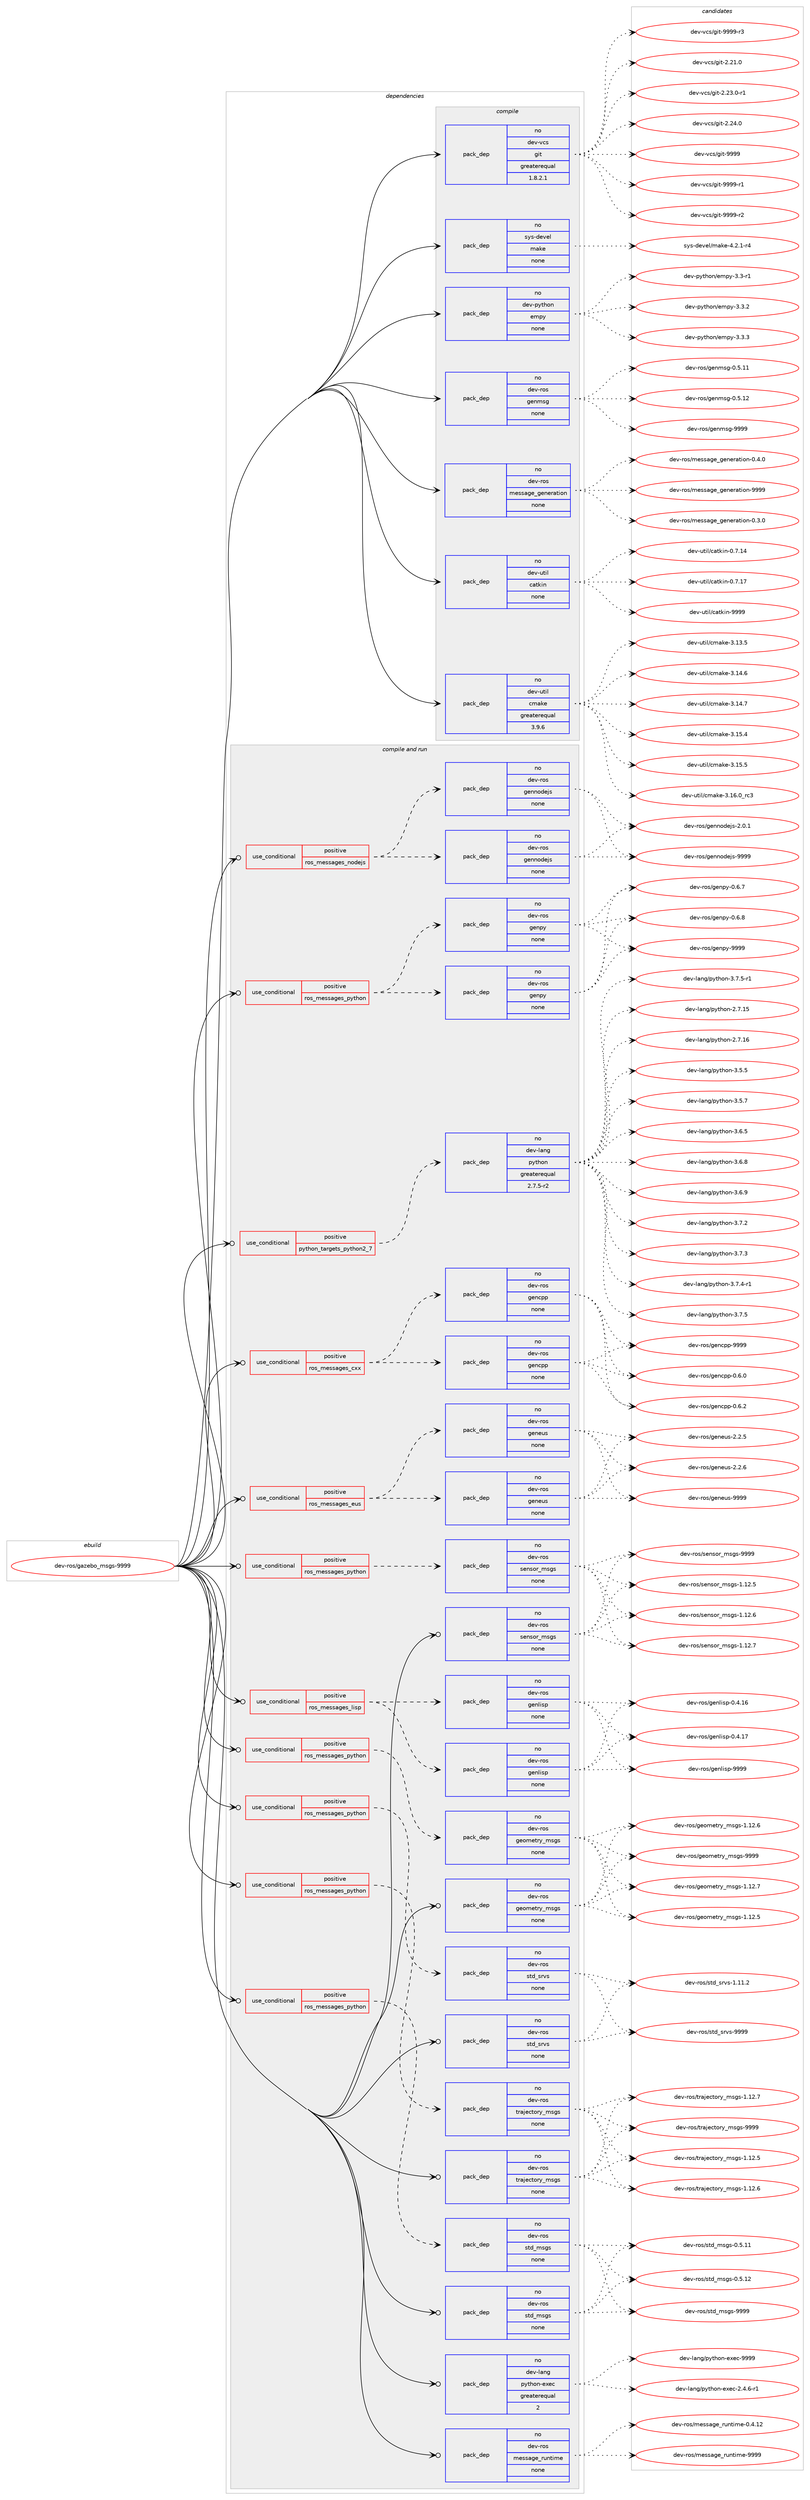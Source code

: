 digraph prolog {

# *************
# Graph options
# *************

newrank=true;
concentrate=true;
compound=true;
graph [rankdir=LR,fontname=Helvetica,fontsize=10,ranksep=1.5];#, ranksep=2.5, nodesep=0.2];
edge  [arrowhead=vee];
node  [fontname=Helvetica,fontsize=10];

# **********
# The ebuild
# **********

subgraph cluster_leftcol {
color=gray;
rank=same;
label=<<i>ebuild</i>>;
id [label="dev-ros/gazebo_msgs-9999", color=red, width=4, href="../dev-ros/gazebo_msgs-9999.svg"];
}

# ****************
# The dependencies
# ****************

subgraph cluster_midcol {
color=gray;
label=<<i>dependencies</i>>;
subgraph cluster_compile {
fillcolor="#eeeeee";
style=filled;
label=<<i>compile</i>>;
subgraph pack486825 {
dependency651971 [label=<<TABLE BORDER="0" CELLBORDER="1" CELLSPACING="0" CELLPADDING="4" WIDTH="220"><TR><TD ROWSPAN="6" CELLPADDING="30">pack_dep</TD></TR><TR><TD WIDTH="110">no</TD></TR><TR><TD>dev-python</TD></TR><TR><TD>empy</TD></TR><TR><TD>none</TD></TR><TR><TD></TD></TR></TABLE>>, shape=none, color=blue];
}
id:e -> dependency651971:w [weight=20,style="solid",arrowhead="vee"];
subgraph pack486826 {
dependency651972 [label=<<TABLE BORDER="0" CELLBORDER="1" CELLSPACING="0" CELLPADDING="4" WIDTH="220"><TR><TD ROWSPAN="6" CELLPADDING="30">pack_dep</TD></TR><TR><TD WIDTH="110">no</TD></TR><TR><TD>dev-ros</TD></TR><TR><TD>genmsg</TD></TR><TR><TD>none</TD></TR><TR><TD></TD></TR></TABLE>>, shape=none, color=blue];
}
id:e -> dependency651972:w [weight=20,style="solid",arrowhead="vee"];
subgraph pack486827 {
dependency651973 [label=<<TABLE BORDER="0" CELLBORDER="1" CELLSPACING="0" CELLPADDING="4" WIDTH="220"><TR><TD ROWSPAN="6" CELLPADDING="30">pack_dep</TD></TR><TR><TD WIDTH="110">no</TD></TR><TR><TD>dev-ros</TD></TR><TR><TD>message_generation</TD></TR><TR><TD>none</TD></TR><TR><TD></TD></TR></TABLE>>, shape=none, color=blue];
}
id:e -> dependency651973:w [weight=20,style="solid",arrowhead="vee"];
subgraph pack486828 {
dependency651974 [label=<<TABLE BORDER="0" CELLBORDER="1" CELLSPACING="0" CELLPADDING="4" WIDTH="220"><TR><TD ROWSPAN="6" CELLPADDING="30">pack_dep</TD></TR><TR><TD WIDTH="110">no</TD></TR><TR><TD>dev-util</TD></TR><TR><TD>catkin</TD></TR><TR><TD>none</TD></TR><TR><TD></TD></TR></TABLE>>, shape=none, color=blue];
}
id:e -> dependency651974:w [weight=20,style="solid",arrowhead="vee"];
subgraph pack486829 {
dependency651975 [label=<<TABLE BORDER="0" CELLBORDER="1" CELLSPACING="0" CELLPADDING="4" WIDTH="220"><TR><TD ROWSPAN="6" CELLPADDING="30">pack_dep</TD></TR><TR><TD WIDTH="110">no</TD></TR><TR><TD>dev-util</TD></TR><TR><TD>cmake</TD></TR><TR><TD>greaterequal</TD></TR><TR><TD>3.9.6</TD></TR></TABLE>>, shape=none, color=blue];
}
id:e -> dependency651975:w [weight=20,style="solid",arrowhead="vee"];
subgraph pack486830 {
dependency651976 [label=<<TABLE BORDER="0" CELLBORDER="1" CELLSPACING="0" CELLPADDING="4" WIDTH="220"><TR><TD ROWSPAN="6" CELLPADDING="30">pack_dep</TD></TR><TR><TD WIDTH="110">no</TD></TR><TR><TD>dev-vcs</TD></TR><TR><TD>git</TD></TR><TR><TD>greaterequal</TD></TR><TR><TD>1.8.2.1</TD></TR></TABLE>>, shape=none, color=blue];
}
id:e -> dependency651976:w [weight=20,style="solid",arrowhead="vee"];
subgraph pack486831 {
dependency651977 [label=<<TABLE BORDER="0" CELLBORDER="1" CELLSPACING="0" CELLPADDING="4" WIDTH="220"><TR><TD ROWSPAN="6" CELLPADDING="30">pack_dep</TD></TR><TR><TD WIDTH="110">no</TD></TR><TR><TD>sys-devel</TD></TR><TR><TD>make</TD></TR><TR><TD>none</TD></TR><TR><TD></TD></TR></TABLE>>, shape=none, color=blue];
}
id:e -> dependency651977:w [weight=20,style="solid",arrowhead="vee"];
}
subgraph cluster_compileandrun {
fillcolor="#eeeeee";
style=filled;
label=<<i>compile and run</i>>;
subgraph cond153240 {
dependency651978 [label=<<TABLE BORDER="0" CELLBORDER="1" CELLSPACING="0" CELLPADDING="4"><TR><TD ROWSPAN="3" CELLPADDING="10">use_conditional</TD></TR><TR><TD>positive</TD></TR><TR><TD>python_targets_python2_7</TD></TR></TABLE>>, shape=none, color=red];
subgraph pack486832 {
dependency651979 [label=<<TABLE BORDER="0" CELLBORDER="1" CELLSPACING="0" CELLPADDING="4" WIDTH="220"><TR><TD ROWSPAN="6" CELLPADDING="30">pack_dep</TD></TR><TR><TD WIDTH="110">no</TD></TR><TR><TD>dev-lang</TD></TR><TR><TD>python</TD></TR><TR><TD>greaterequal</TD></TR><TR><TD>2.7.5-r2</TD></TR></TABLE>>, shape=none, color=blue];
}
dependency651978:e -> dependency651979:w [weight=20,style="dashed",arrowhead="vee"];
}
id:e -> dependency651978:w [weight=20,style="solid",arrowhead="odotvee"];
subgraph cond153241 {
dependency651980 [label=<<TABLE BORDER="0" CELLBORDER="1" CELLSPACING="0" CELLPADDING="4"><TR><TD ROWSPAN="3" CELLPADDING="10">use_conditional</TD></TR><TR><TD>positive</TD></TR><TR><TD>ros_messages_cxx</TD></TR></TABLE>>, shape=none, color=red];
subgraph pack486833 {
dependency651981 [label=<<TABLE BORDER="0" CELLBORDER="1" CELLSPACING="0" CELLPADDING="4" WIDTH="220"><TR><TD ROWSPAN="6" CELLPADDING="30">pack_dep</TD></TR><TR><TD WIDTH="110">no</TD></TR><TR><TD>dev-ros</TD></TR><TR><TD>gencpp</TD></TR><TR><TD>none</TD></TR><TR><TD></TD></TR></TABLE>>, shape=none, color=blue];
}
dependency651980:e -> dependency651981:w [weight=20,style="dashed",arrowhead="vee"];
subgraph pack486834 {
dependency651982 [label=<<TABLE BORDER="0" CELLBORDER="1" CELLSPACING="0" CELLPADDING="4" WIDTH="220"><TR><TD ROWSPAN="6" CELLPADDING="30">pack_dep</TD></TR><TR><TD WIDTH="110">no</TD></TR><TR><TD>dev-ros</TD></TR><TR><TD>gencpp</TD></TR><TR><TD>none</TD></TR><TR><TD></TD></TR></TABLE>>, shape=none, color=blue];
}
dependency651980:e -> dependency651982:w [weight=20,style="dashed",arrowhead="vee"];
}
id:e -> dependency651980:w [weight=20,style="solid",arrowhead="odotvee"];
subgraph cond153242 {
dependency651983 [label=<<TABLE BORDER="0" CELLBORDER="1" CELLSPACING="0" CELLPADDING="4"><TR><TD ROWSPAN="3" CELLPADDING="10">use_conditional</TD></TR><TR><TD>positive</TD></TR><TR><TD>ros_messages_eus</TD></TR></TABLE>>, shape=none, color=red];
subgraph pack486835 {
dependency651984 [label=<<TABLE BORDER="0" CELLBORDER="1" CELLSPACING="0" CELLPADDING="4" WIDTH="220"><TR><TD ROWSPAN="6" CELLPADDING="30">pack_dep</TD></TR><TR><TD WIDTH="110">no</TD></TR><TR><TD>dev-ros</TD></TR><TR><TD>geneus</TD></TR><TR><TD>none</TD></TR><TR><TD></TD></TR></TABLE>>, shape=none, color=blue];
}
dependency651983:e -> dependency651984:w [weight=20,style="dashed",arrowhead="vee"];
subgraph pack486836 {
dependency651985 [label=<<TABLE BORDER="0" CELLBORDER="1" CELLSPACING="0" CELLPADDING="4" WIDTH="220"><TR><TD ROWSPAN="6" CELLPADDING="30">pack_dep</TD></TR><TR><TD WIDTH="110">no</TD></TR><TR><TD>dev-ros</TD></TR><TR><TD>geneus</TD></TR><TR><TD>none</TD></TR><TR><TD></TD></TR></TABLE>>, shape=none, color=blue];
}
dependency651983:e -> dependency651985:w [weight=20,style="dashed",arrowhead="vee"];
}
id:e -> dependency651983:w [weight=20,style="solid",arrowhead="odotvee"];
subgraph cond153243 {
dependency651986 [label=<<TABLE BORDER="0" CELLBORDER="1" CELLSPACING="0" CELLPADDING="4"><TR><TD ROWSPAN="3" CELLPADDING="10">use_conditional</TD></TR><TR><TD>positive</TD></TR><TR><TD>ros_messages_lisp</TD></TR></TABLE>>, shape=none, color=red];
subgraph pack486837 {
dependency651987 [label=<<TABLE BORDER="0" CELLBORDER="1" CELLSPACING="0" CELLPADDING="4" WIDTH="220"><TR><TD ROWSPAN="6" CELLPADDING="30">pack_dep</TD></TR><TR><TD WIDTH="110">no</TD></TR><TR><TD>dev-ros</TD></TR><TR><TD>genlisp</TD></TR><TR><TD>none</TD></TR><TR><TD></TD></TR></TABLE>>, shape=none, color=blue];
}
dependency651986:e -> dependency651987:w [weight=20,style="dashed",arrowhead="vee"];
subgraph pack486838 {
dependency651988 [label=<<TABLE BORDER="0" CELLBORDER="1" CELLSPACING="0" CELLPADDING="4" WIDTH="220"><TR><TD ROWSPAN="6" CELLPADDING="30">pack_dep</TD></TR><TR><TD WIDTH="110">no</TD></TR><TR><TD>dev-ros</TD></TR><TR><TD>genlisp</TD></TR><TR><TD>none</TD></TR><TR><TD></TD></TR></TABLE>>, shape=none, color=blue];
}
dependency651986:e -> dependency651988:w [weight=20,style="dashed",arrowhead="vee"];
}
id:e -> dependency651986:w [weight=20,style="solid",arrowhead="odotvee"];
subgraph cond153244 {
dependency651989 [label=<<TABLE BORDER="0" CELLBORDER="1" CELLSPACING="0" CELLPADDING="4"><TR><TD ROWSPAN="3" CELLPADDING="10">use_conditional</TD></TR><TR><TD>positive</TD></TR><TR><TD>ros_messages_nodejs</TD></TR></TABLE>>, shape=none, color=red];
subgraph pack486839 {
dependency651990 [label=<<TABLE BORDER="0" CELLBORDER="1" CELLSPACING="0" CELLPADDING="4" WIDTH="220"><TR><TD ROWSPAN="6" CELLPADDING="30">pack_dep</TD></TR><TR><TD WIDTH="110">no</TD></TR><TR><TD>dev-ros</TD></TR><TR><TD>gennodejs</TD></TR><TR><TD>none</TD></TR><TR><TD></TD></TR></TABLE>>, shape=none, color=blue];
}
dependency651989:e -> dependency651990:w [weight=20,style="dashed",arrowhead="vee"];
subgraph pack486840 {
dependency651991 [label=<<TABLE BORDER="0" CELLBORDER="1" CELLSPACING="0" CELLPADDING="4" WIDTH="220"><TR><TD ROWSPAN="6" CELLPADDING="30">pack_dep</TD></TR><TR><TD WIDTH="110">no</TD></TR><TR><TD>dev-ros</TD></TR><TR><TD>gennodejs</TD></TR><TR><TD>none</TD></TR><TR><TD></TD></TR></TABLE>>, shape=none, color=blue];
}
dependency651989:e -> dependency651991:w [weight=20,style="dashed",arrowhead="vee"];
}
id:e -> dependency651989:w [weight=20,style="solid",arrowhead="odotvee"];
subgraph cond153245 {
dependency651992 [label=<<TABLE BORDER="0" CELLBORDER="1" CELLSPACING="0" CELLPADDING="4"><TR><TD ROWSPAN="3" CELLPADDING="10">use_conditional</TD></TR><TR><TD>positive</TD></TR><TR><TD>ros_messages_python</TD></TR></TABLE>>, shape=none, color=red];
subgraph pack486841 {
dependency651993 [label=<<TABLE BORDER="0" CELLBORDER="1" CELLSPACING="0" CELLPADDING="4" WIDTH="220"><TR><TD ROWSPAN="6" CELLPADDING="30">pack_dep</TD></TR><TR><TD WIDTH="110">no</TD></TR><TR><TD>dev-ros</TD></TR><TR><TD>genpy</TD></TR><TR><TD>none</TD></TR><TR><TD></TD></TR></TABLE>>, shape=none, color=blue];
}
dependency651992:e -> dependency651993:w [weight=20,style="dashed",arrowhead="vee"];
subgraph pack486842 {
dependency651994 [label=<<TABLE BORDER="0" CELLBORDER="1" CELLSPACING="0" CELLPADDING="4" WIDTH="220"><TR><TD ROWSPAN="6" CELLPADDING="30">pack_dep</TD></TR><TR><TD WIDTH="110">no</TD></TR><TR><TD>dev-ros</TD></TR><TR><TD>genpy</TD></TR><TR><TD>none</TD></TR><TR><TD></TD></TR></TABLE>>, shape=none, color=blue];
}
dependency651992:e -> dependency651994:w [weight=20,style="dashed",arrowhead="vee"];
}
id:e -> dependency651992:w [weight=20,style="solid",arrowhead="odotvee"];
subgraph cond153246 {
dependency651995 [label=<<TABLE BORDER="0" CELLBORDER="1" CELLSPACING="0" CELLPADDING="4"><TR><TD ROWSPAN="3" CELLPADDING="10">use_conditional</TD></TR><TR><TD>positive</TD></TR><TR><TD>ros_messages_python</TD></TR></TABLE>>, shape=none, color=red];
subgraph pack486843 {
dependency651996 [label=<<TABLE BORDER="0" CELLBORDER="1" CELLSPACING="0" CELLPADDING="4" WIDTH="220"><TR><TD ROWSPAN="6" CELLPADDING="30">pack_dep</TD></TR><TR><TD WIDTH="110">no</TD></TR><TR><TD>dev-ros</TD></TR><TR><TD>geometry_msgs</TD></TR><TR><TD>none</TD></TR><TR><TD></TD></TR></TABLE>>, shape=none, color=blue];
}
dependency651995:e -> dependency651996:w [weight=20,style="dashed",arrowhead="vee"];
}
id:e -> dependency651995:w [weight=20,style="solid",arrowhead="odotvee"];
subgraph cond153247 {
dependency651997 [label=<<TABLE BORDER="0" CELLBORDER="1" CELLSPACING="0" CELLPADDING="4"><TR><TD ROWSPAN="3" CELLPADDING="10">use_conditional</TD></TR><TR><TD>positive</TD></TR><TR><TD>ros_messages_python</TD></TR></TABLE>>, shape=none, color=red];
subgraph pack486844 {
dependency651998 [label=<<TABLE BORDER="0" CELLBORDER="1" CELLSPACING="0" CELLPADDING="4" WIDTH="220"><TR><TD ROWSPAN="6" CELLPADDING="30">pack_dep</TD></TR><TR><TD WIDTH="110">no</TD></TR><TR><TD>dev-ros</TD></TR><TR><TD>sensor_msgs</TD></TR><TR><TD>none</TD></TR><TR><TD></TD></TR></TABLE>>, shape=none, color=blue];
}
dependency651997:e -> dependency651998:w [weight=20,style="dashed",arrowhead="vee"];
}
id:e -> dependency651997:w [weight=20,style="solid",arrowhead="odotvee"];
subgraph cond153248 {
dependency651999 [label=<<TABLE BORDER="0" CELLBORDER="1" CELLSPACING="0" CELLPADDING="4"><TR><TD ROWSPAN="3" CELLPADDING="10">use_conditional</TD></TR><TR><TD>positive</TD></TR><TR><TD>ros_messages_python</TD></TR></TABLE>>, shape=none, color=red];
subgraph pack486845 {
dependency652000 [label=<<TABLE BORDER="0" CELLBORDER="1" CELLSPACING="0" CELLPADDING="4" WIDTH="220"><TR><TD ROWSPAN="6" CELLPADDING="30">pack_dep</TD></TR><TR><TD WIDTH="110">no</TD></TR><TR><TD>dev-ros</TD></TR><TR><TD>std_msgs</TD></TR><TR><TD>none</TD></TR><TR><TD></TD></TR></TABLE>>, shape=none, color=blue];
}
dependency651999:e -> dependency652000:w [weight=20,style="dashed",arrowhead="vee"];
}
id:e -> dependency651999:w [weight=20,style="solid",arrowhead="odotvee"];
subgraph cond153249 {
dependency652001 [label=<<TABLE BORDER="0" CELLBORDER="1" CELLSPACING="0" CELLPADDING="4"><TR><TD ROWSPAN="3" CELLPADDING="10">use_conditional</TD></TR><TR><TD>positive</TD></TR><TR><TD>ros_messages_python</TD></TR></TABLE>>, shape=none, color=red];
subgraph pack486846 {
dependency652002 [label=<<TABLE BORDER="0" CELLBORDER="1" CELLSPACING="0" CELLPADDING="4" WIDTH="220"><TR><TD ROWSPAN="6" CELLPADDING="30">pack_dep</TD></TR><TR><TD WIDTH="110">no</TD></TR><TR><TD>dev-ros</TD></TR><TR><TD>std_srvs</TD></TR><TR><TD>none</TD></TR><TR><TD></TD></TR></TABLE>>, shape=none, color=blue];
}
dependency652001:e -> dependency652002:w [weight=20,style="dashed",arrowhead="vee"];
}
id:e -> dependency652001:w [weight=20,style="solid",arrowhead="odotvee"];
subgraph cond153250 {
dependency652003 [label=<<TABLE BORDER="0" CELLBORDER="1" CELLSPACING="0" CELLPADDING="4"><TR><TD ROWSPAN="3" CELLPADDING="10">use_conditional</TD></TR><TR><TD>positive</TD></TR><TR><TD>ros_messages_python</TD></TR></TABLE>>, shape=none, color=red];
subgraph pack486847 {
dependency652004 [label=<<TABLE BORDER="0" CELLBORDER="1" CELLSPACING="0" CELLPADDING="4" WIDTH="220"><TR><TD ROWSPAN="6" CELLPADDING="30">pack_dep</TD></TR><TR><TD WIDTH="110">no</TD></TR><TR><TD>dev-ros</TD></TR><TR><TD>trajectory_msgs</TD></TR><TR><TD>none</TD></TR><TR><TD></TD></TR></TABLE>>, shape=none, color=blue];
}
dependency652003:e -> dependency652004:w [weight=20,style="dashed",arrowhead="vee"];
}
id:e -> dependency652003:w [weight=20,style="solid",arrowhead="odotvee"];
subgraph pack486848 {
dependency652005 [label=<<TABLE BORDER="0" CELLBORDER="1" CELLSPACING="0" CELLPADDING="4" WIDTH="220"><TR><TD ROWSPAN="6" CELLPADDING="30">pack_dep</TD></TR><TR><TD WIDTH="110">no</TD></TR><TR><TD>dev-lang</TD></TR><TR><TD>python-exec</TD></TR><TR><TD>greaterequal</TD></TR><TR><TD>2</TD></TR></TABLE>>, shape=none, color=blue];
}
id:e -> dependency652005:w [weight=20,style="solid",arrowhead="odotvee"];
subgraph pack486849 {
dependency652006 [label=<<TABLE BORDER="0" CELLBORDER="1" CELLSPACING="0" CELLPADDING="4" WIDTH="220"><TR><TD ROWSPAN="6" CELLPADDING="30">pack_dep</TD></TR><TR><TD WIDTH="110">no</TD></TR><TR><TD>dev-ros</TD></TR><TR><TD>geometry_msgs</TD></TR><TR><TD>none</TD></TR><TR><TD></TD></TR></TABLE>>, shape=none, color=blue];
}
id:e -> dependency652006:w [weight=20,style="solid",arrowhead="odotvee"];
subgraph pack486850 {
dependency652007 [label=<<TABLE BORDER="0" CELLBORDER="1" CELLSPACING="0" CELLPADDING="4" WIDTH="220"><TR><TD ROWSPAN="6" CELLPADDING="30">pack_dep</TD></TR><TR><TD WIDTH="110">no</TD></TR><TR><TD>dev-ros</TD></TR><TR><TD>message_runtime</TD></TR><TR><TD>none</TD></TR><TR><TD></TD></TR></TABLE>>, shape=none, color=blue];
}
id:e -> dependency652007:w [weight=20,style="solid",arrowhead="odotvee"];
subgraph pack486851 {
dependency652008 [label=<<TABLE BORDER="0" CELLBORDER="1" CELLSPACING="0" CELLPADDING="4" WIDTH="220"><TR><TD ROWSPAN="6" CELLPADDING="30">pack_dep</TD></TR><TR><TD WIDTH="110">no</TD></TR><TR><TD>dev-ros</TD></TR><TR><TD>sensor_msgs</TD></TR><TR><TD>none</TD></TR><TR><TD></TD></TR></TABLE>>, shape=none, color=blue];
}
id:e -> dependency652008:w [weight=20,style="solid",arrowhead="odotvee"];
subgraph pack486852 {
dependency652009 [label=<<TABLE BORDER="0" CELLBORDER="1" CELLSPACING="0" CELLPADDING="4" WIDTH="220"><TR><TD ROWSPAN="6" CELLPADDING="30">pack_dep</TD></TR><TR><TD WIDTH="110">no</TD></TR><TR><TD>dev-ros</TD></TR><TR><TD>std_msgs</TD></TR><TR><TD>none</TD></TR><TR><TD></TD></TR></TABLE>>, shape=none, color=blue];
}
id:e -> dependency652009:w [weight=20,style="solid",arrowhead="odotvee"];
subgraph pack486853 {
dependency652010 [label=<<TABLE BORDER="0" CELLBORDER="1" CELLSPACING="0" CELLPADDING="4" WIDTH="220"><TR><TD ROWSPAN="6" CELLPADDING="30">pack_dep</TD></TR><TR><TD WIDTH="110">no</TD></TR><TR><TD>dev-ros</TD></TR><TR><TD>std_srvs</TD></TR><TR><TD>none</TD></TR><TR><TD></TD></TR></TABLE>>, shape=none, color=blue];
}
id:e -> dependency652010:w [weight=20,style="solid",arrowhead="odotvee"];
subgraph pack486854 {
dependency652011 [label=<<TABLE BORDER="0" CELLBORDER="1" CELLSPACING="0" CELLPADDING="4" WIDTH="220"><TR><TD ROWSPAN="6" CELLPADDING="30">pack_dep</TD></TR><TR><TD WIDTH="110">no</TD></TR><TR><TD>dev-ros</TD></TR><TR><TD>trajectory_msgs</TD></TR><TR><TD>none</TD></TR><TR><TD></TD></TR></TABLE>>, shape=none, color=blue];
}
id:e -> dependency652011:w [weight=20,style="solid",arrowhead="odotvee"];
}
subgraph cluster_run {
fillcolor="#eeeeee";
style=filled;
label=<<i>run</i>>;
}
}

# **************
# The candidates
# **************

subgraph cluster_choices {
rank=same;
color=gray;
label=<<i>candidates</i>>;

subgraph choice486825 {
color=black;
nodesep=1;
choice1001011184511212111610411111047101109112121455146514511449 [label="dev-python/empy-3.3-r1", color=red, width=4,href="../dev-python/empy-3.3-r1.svg"];
choice1001011184511212111610411111047101109112121455146514650 [label="dev-python/empy-3.3.2", color=red, width=4,href="../dev-python/empy-3.3.2.svg"];
choice1001011184511212111610411111047101109112121455146514651 [label="dev-python/empy-3.3.3", color=red, width=4,href="../dev-python/empy-3.3.3.svg"];
dependency651971:e -> choice1001011184511212111610411111047101109112121455146514511449:w [style=dotted,weight="100"];
dependency651971:e -> choice1001011184511212111610411111047101109112121455146514650:w [style=dotted,weight="100"];
dependency651971:e -> choice1001011184511212111610411111047101109112121455146514651:w [style=dotted,weight="100"];
}
subgraph choice486826 {
color=black;
nodesep=1;
choice100101118451141111154710310111010911510345484653464949 [label="dev-ros/genmsg-0.5.11", color=red, width=4,href="../dev-ros/genmsg-0.5.11.svg"];
choice100101118451141111154710310111010911510345484653464950 [label="dev-ros/genmsg-0.5.12", color=red, width=4,href="../dev-ros/genmsg-0.5.12.svg"];
choice10010111845114111115471031011101091151034557575757 [label="dev-ros/genmsg-9999", color=red, width=4,href="../dev-ros/genmsg-9999.svg"];
dependency651972:e -> choice100101118451141111154710310111010911510345484653464949:w [style=dotted,weight="100"];
dependency651972:e -> choice100101118451141111154710310111010911510345484653464950:w [style=dotted,weight="100"];
dependency651972:e -> choice10010111845114111115471031011101091151034557575757:w [style=dotted,weight="100"];
}
subgraph choice486827 {
color=black;
nodesep=1;
choice1001011184511411111547109101115115971031019510310111010111497116105111110454846514648 [label="dev-ros/message_generation-0.3.0", color=red, width=4,href="../dev-ros/message_generation-0.3.0.svg"];
choice1001011184511411111547109101115115971031019510310111010111497116105111110454846524648 [label="dev-ros/message_generation-0.4.0", color=red, width=4,href="../dev-ros/message_generation-0.4.0.svg"];
choice10010111845114111115471091011151159710310195103101110101114971161051111104557575757 [label="dev-ros/message_generation-9999", color=red, width=4,href="../dev-ros/message_generation-9999.svg"];
dependency651973:e -> choice1001011184511411111547109101115115971031019510310111010111497116105111110454846514648:w [style=dotted,weight="100"];
dependency651973:e -> choice1001011184511411111547109101115115971031019510310111010111497116105111110454846524648:w [style=dotted,weight="100"];
dependency651973:e -> choice10010111845114111115471091011151159710310195103101110101114971161051111104557575757:w [style=dotted,weight="100"];
}
subgraph choice486828 {
color=black;
nodesep=1;
choice1001011184511711610510847999711610710511045484655464952 [label="dev-util/catkin-0.7.14", color=red, width=4,href="../dev-util/catkin-0.7.14.svg"];
choice1001011184511711610510847999711610710511045484655464955 [label="dev-util/catkin-0.7.17", color=red, width=4,href="../dev-util/catkin-0.7.17.svg"];
choice100101118451171161051084799971161071051104557575757 [label="dev-util/catkin-9999", color=red, width=4,href="../dev-util/catkin-9999.svg"];
dependency651974:e -> choice1001011184511711610510847999711610710511045484655464952:w [style=dotted,weight="100"];
dependency651974:e -> choice1001011184511711610510847999711610710511045484655464955:w [style=dotted,weight="100"];
dependency651974:e -> choice100101118451171161051084799971161071051104557575757:w [style=dotted,weight="100"];
}
subgraph choice486829 {
color=black;
nodesep=1;
choice1001011184511711610510847991099710710145514649514653 [label="dev-util/cmake-3.13.5", color=red, width=4,href="../dev-util/cmake-3.13.5.svg"];
choice1001011184511711610510847991099710710145514649524654 [label="dev-util/cmake-3.14.6", color=red, width=4,href="../dev-util/cmake-3.14.6.svg"];
choice1001011184511711610510847991099710710145514649524655 [label="dev-util/cmake-3.14.7", color=red, width=4,href="../dev-util/cmake-3.14.7.svg"];
choice1001011184511711610510847991099710710145514649534652 [label="dev-util/cmake-3.15.4", color=red, width=4,href="../dev-util/cmake-3.15.4.svg"];
choice1001011184511711610510847991099710710145514649534653 [label="dev-util/cmake-3.15.5", color=red, width=4,href="../dev-util/cmake-3.15.5.svg"];
choice1001011184511711610510847991099710710145514649544648951149951 [label="dev-util/cmake-3.16.0_rc3", color=red, width=4,href="../dev-util/cmake-3.16.0_rc3.svg"];
dependency651975:e -> choice1001011184511711610510847991099710710145514649514653:w [style=dotted,weight="100"];
dependency651975:e -> choice1001011184511711610510847991099710710145514649524654:w [style=dotted,weight="100"];
dependency651975:e -> choice1001011184511711610510847991099710710145514649524655:w [style=dotted,weight="100"];
dependency651975:e -> choice1001011184511711610510847991099710710145514649534652:w [style=dotted,weight="100"];
dependency651975:e -> choice1001011184511711610510847991099710710145514649534653:w [style=dotted,weight="100"];
dependency651975:e -> choice1001011184511711610510847991099710710145514649544648951149951:w [style=dotted,weight="100"];
}
subgraph choice486830 {
color=black;
nodesep=1;
choice10010111845118991154710310511645504650494648 [label="dev-vcs/git-2.21.0", color=red, width=4,href="../dev-vcs/git-2.21.0.svg"];
choice100101118451189911547103105116455046505146484511449 [label="dev-vcs/git-2.23.0-r1", color=red, width=4,href="../dev-vcs/git-2.23.0-r1.svg"];
choice10010111845118991154710310511645504650524648 [label="dev-vcs/git-2.24.0", color=red, width=4,href="../dev-vcs/git-2.24.0.svg"];
choice1001011184511899115471031051164557575757 [label="dev-vcs/git-9999", color=red, width=4,href="../dev-vcs/git-9999.svg"];
choice10010111845118991154710310511645575757574511449 [label="dev-vcs/git-9999-r1", color=red, width=4,href="../dev-vcs/git-9999-r1.svg"];
choice10010111845118991154710310511645575757574511450 [label="dev-vcs/git-9999-r2", color=red, width=4,href="../dev-vcs/git-9999-r2.svg"];
choice10010111845118991154710310511645575757574511451 [label="dev-vcs/git-9999-r3", color=red, width=4,href="../dev-vcs/git-9999-r3.svg"];
dependency651976:e -> choice10010111845118991154710310511645504650494648:w [style=dotted,weight="100"];
dependency651976:e -> choice100101118451189911547103105116455046505146484511449:w [style=dotted,weight="100"];
dependency651976:e -> choice10010111845118991154710310511645504650524648:w [style=dotted,weight="100"];
dependency651976:e -> choice1001011184511899115471031051164557575757:w [style=dotted,weight="100"];
dependency651976:e -> choice10010111845118991154710310511645575757574511449:w [style=dotted,weight="100"];
dependency651976:e -> choice10010111845118991154710310511645575757574511450:w [style=dotted,weight="100"];
dependency651976:e -> choice10010111845118991154710310511645575757574511451:w [style=dotted,weight="100"];
}
subgraph choice486831 {
color=black;
nodesep=1;
choice1151211154510010111810110847109971071014552465046494511452 [label="sys-devel/make-4.2.1-r4", color=red, width=4,href="../sys-devel/make-4.2.1-r4.svg"];
dependency651977:e -> choice1151211154510010111810110847109971071014552465046494511452:w [style=dotted,weight="100"];
}
subgraph choice486832 {
color=black;
nodesep=1;
choice10010111845108971101034711212111610411111045504655464953 [label="dev-lang/python-2.7.15", color=red, width=4,href="../dev-lang/python-2.7.15.svg"];
choice10010111845108971101034711212111610411111045504655464954 [label="dev-lang/python-2.7.16", color=red, width=4,href="../dev-lang/python-2.7.16.svg"];
choice100101118451089711010347112121116104111110455146534653 [label="dev-lang/python-3.5.5", color=red, width=4,href="../dev-lang/python-3.5.5.svg"];
choice100101118451089711010347112121116104111110455146534655 [label="dev-lang/python-3.5.7", color=red, width=4,href="../dev-lang/python-3.5.7.svg"];
choice100101118451089711010347112121116104111110455146544653 [label="dev-lang/python-3.6.5", color=red, width=4,href="../dev-lang/python-3.6.5.svg"];
choice100101118451089711010347112121116104111110455146544656 [label="dev-lang/python-3.6.8", color=red, width=4,href="../dev-lang/python-3.6.8.svg"];
choice100101118451089711010347112121116104111110455146544657 [label="dev-lang/python-3.6.9", color=red, width=4,href="../dev-lang/python-3.6.9.svg"];
choice100101118451089711010347112121116104111110455146554650 [label="dev-lang/python-3.7.2", color=red, width=4,href="../dev-lang/python-3.7.2.svg"];
choice100101118451089711010347112121116104111110455146554651 [label="dev-lang/python-3.7.3", color=red, width=4,href="../dev-lang/python-3.7.3.svg"];
choice1001011184510897110103471121211161041111104551465546524511449 [label="dev-lang/python-3.7.4-r1", color=red, width=4,href="../dev-lang/python-3.7.4-r1.svg"];
choice100101118451089711010347112121116104111110455146554653 [label="dev-lang/python-3.7.5", color=red, width=4,href="../dev-lang/python-3.7.5.svg"];
choice1001011184510897110103471121211161041111104551465546534511449 [label="dev-lang/python-3.7.5-r1", color=red, width=4,href="../dev-lang/python-3.7.5-r1.svg"];
dependency651979:e -> choice10010111845108971101034711212111610411111045504655464953:w [style=dotted,weight="100"];
dependency651979:e -> choice10010111845108971101034711212111610411111045504655464954:w [style=dotted,weight="100"];
dependency651979:e -> choice100101118451089711010347112121116104111110455146534653:w [style=dotted,weight="100"];
dependency651979:e -> choice100101118451089711010347112121116104111110455146534655:w [style=dotted,weight="100"];
dependency651979:e -> choice100101118451089711010347112121116104111110455146544653:w [style=dotted,weight="100"];
dependency651979:e -> choice100101118451089711010347112121116104111110455146544656:w [style=dotted,weight="100"];
dependency651979:e -> choice100101118451089711010347112121116104111110455146544657:w [style=dotted,weight="100"];
dependency651979:e -> choice100101118451089711010347112121116104111110455146554650:w [style=dotted,weight="100"];
dependency651979:e -> choice100101118451089711010347112121116104111110455146554651:w [style=dotted,weight="100"];
dependency651979:e -> choice1001011184510897110103471121211161041111104551465546524511449:w [style=dotted,weight="100"];
dependency651979:e -> choice100101118451089711010347112121116104111110455146554653:w [style=dotted,weight="100"];
dependency651979:e -> choice1001011184510897110103471121211161041111104551465546534511449:w [style=dotted,weight="100"];
}
subgraph choice486833 {
color=black;
nodesep=1;
choice100101118451141111154710310111099112112454846544648 [label="dev-ros/gencpp-0.6.0", color=red, width=4,href="../dev-ros/gencpp-0.6.0.svg"];
choice100101118451141111154710310111099112112454846544650 [label="dev-ros/gencpp-0.6.2", color=red, width=4,href="../dev-ros/gencpp-0.6.2.svg"];
choice1001011184511411111547103101110991121124557575757 [label="dev-ros/gencpp-9999", color=red, width=4,href="../dev-ros/gencpp-9999.svg"];
dependency651981:e -> choice100101118451141111154710310111099112112454846544648:w [style=dotted,weight="100"];
dependency651981:e -> choice100101118451141111154710310111099112112454846544650:w [style=dotted,weight="100"];
dependency651981:e -> choice1001011184511411111547103101110991121124557575757:w [style=dotted,weight="100"];
}
subgraph choice486834 {
color=black;
nodesep=1;
choice100101118451141111154710310111099112112454846544648 [label="dev-ros/gencpp-0.6.0", color=red, width=4,href="../dev-ros/gencpp-0.6.0.svg"];
choice100101118451141111154710310111099112112454846544650 [label="dev-ros/gencpp-0.6.2", color=red, width=4,href="../dev-ros/gencpp-0.6.2.svg"];
choice1001011184511411111547103101110991121124557575757 [label="dev-ros/gencpp-9999", color=red, width=4,href="../dev-ros/gencpp-9999.svg"];
dependency651982:e -> choice100101118451141111154710310111099112112454846544648:w [style=dotted,weight="100"];
dependency651982:e -> choice100101118451141111154710310111099112112454846544650:w [style=dotted,weight="100"];
dependency651982:e -> choice1001011184511411111547103101110991121124557575757:w [style=dotted,weight="100"];
}
subgraph choice486835 {
color=black;
nodesep=1;
choice1001011184511411111547103101110101117115455046504653 [label="dev-ros/geneus-2.2.5", color=red, width=4,href="../dev-ros/geneus-2.2.5.svg"];
choice1001011184511411111547103101110101117115455046504654 [label="dev-ros/geneus-2.2.6", color=red, width=4,href="../dev-ros/geneus-2.2.6.svg"];
choice10010111845114111115471031011101011171154557575757 [label="dev-ros/geneus-9999", color=red, width=4,href="../dev-ros/geneus-9999.svg"];
dependency651984:e -> choice1001011184511411111547103101110101117115455046504653:w [style=dotted,weight="100"];
dependency651984:e -> choice1001011184511411111547103101110101117115455046504654:w [style=dotted,weight="100"];
dependency651984:e -> choice10010111845114111115471031011101011171154557575757:w [style=dotted,weight="100"];
}
subgraph choice486836 {
color=black;
nodesep=1;
choice1001011184511411111547103101110101117115455046504653 [label="dev-ros/geneus-2.2.5", color=red, width=4,href="../dev-ros/geneus-2.2.5.svg"];
choice1001011184511411111547103101110101117115455046504654 [label="dev-ros/geneus-2.2.6", color=red, width=4,href="../dev-ros/geneus-2.2.6.svg"];
choice10010111845114111115471031011101011171154557575757 [label="dev-ros/geneus-9999", color=red, width=4,href="../dev-ros/geneus-9999.svg"];
dependency651985:e -> choice1001011184511411111547103101110101117115455046504653:w [style=dotted,weight="100"];
dependency651985:e -> choice1001011184511411111547103101110101117115455046504654:w [style=dotted,weight="100"];
dependency651985:e -> choice10010111845114111115471031011101011171154557575757:w [style=dotted,weight="100"];
}
subgraph choice486837 {
color=black;
nodesep=1;
choice100101118451141111154710310111010810511511245484652464954 [label="dev-ros/genlisp-0.4.16", color=red, width=4,href="../dev-ros/genlisp-0.4.16.svg"];
choice100101118451141111154710310111010810511511245484652464955 [label="dev-ros/genlisp-0.4.17", color=red, width=4,href="../dev-ros/genlisp-0.4.17.svg"];
choice10010111845114111115471031011101081051151124557575757 [label="dev-ros/genlisp-9999", color=red, width=4,href="../dev-ros/genlisp-9999.svg"];
dependency651987:e -> choice100101118451141111154710310111010810511511245484652464954:w [style=dotted,weight="100"];
dependency651987:e -> choice100101118451141111154710310111010810511511245484652464955:w [style=dotted,weight="100"];
dependency651987:e -> choice10010111845114111115471031011101081051151124557575757:w [style=dotted,weight="100"];
}
subgraph choice486838 {
color=black;
nodesep=1;
choice100101118451141111154710310111010810511511245484652464954 [label="dev-ros/genlisp-0.4.16", color=red, width=4,href="../dev-ros/genlisp-0.4.16.svg"];
choice100101118451141111154710310111010810511511245484652464955 [label="dev-ros/genlisp-0.4.17", color=red, width=4,href="../dev-ros/genlisp-0.4.17.svg"];
choice10010111845114111115471031011101081051151124557575757 [label="dev-ros/genlisp-9999", color=red, width=4,href="../dev-ros/genlisp-9999.svg"];
dependency651988:e -> choice100101118451141111154710310111010810511511245484652464954:w [style=dotted,weight="100"];
dependency651988:e -> choice100101118451141111154710310111010810511511245484652464955:w [style=dotted,weight="100"];
dependency651988:e -> choice10010111845114111115471031011101081051151124557575757:w [style=dotted,weight="100"];
}
subgraph choice486839 {
color=black;
nodesep=1;
choice1001011184511411111547103101110110111100101106115455046484649 [label="dev-ros/gennodejs-2.0.1", color=red, width=4,href="../dev-ros/gennodejs-2.0.1.svg"];
choice10010111845114111115471031011101101111001011061154557575757 [label="dev-ros/gennodejs-9999", color=red, width=4,href="../dev-ros/gennodejs-9999.svg"];
dependency651990:e -> choice1001011184511411111547103101110110111100101106115455046484649:w [style=dotted,weight="100"];
dependency651990:e -> choice10010111845114111115471031011101101111001011061154557575757:w [style=dotted,weight="100"];
}
subgraph choice486840 {
color=black;
nodesep=1;
choice1001011184511411111547103101110110111100101106115455046484649 [label="dev-ros/gennodejs-2.0.1", color=red, width=4,href="../dev-ros/gennodejs-2.0.1.svg"];
choice10010111845114111115471031011101101111001011061154557575757 [label="dev-ros/gennodejs-9999", color=red, width=4,href="../dev-ros/gennodejs-9999.svg"];
dependency651991:e -> choice1001011184511411111547103101110110111100101106115455046484649:w [style=dotted,weight="100"];
dependency651991:e -> choice10010111845114111115471031011101101111001011061154557575757:w [style=dotted,weight="100"];
}
subgraph choice486841 {
color=black;
nodesep=1;
choice1001011184511411111547103101110112121454846544655 [label="dev-ros/genpy-0.6.7", color=red, width=4,href="../dev-ros/genpy-0.6.7.svg"];
choice1001011184511411111547103101110112121454846544656 [label="dev-ros/genpy-0.6.8", color=red, width=4,href="../dev-ros/genpy-0.6.8.svg"];
choice10010111845114111115471031011101121214557575757 [label="dev-ros/genpy-9999", color=red, width=4,href="../dev-ros/genpy-9999.svg"];
dependency651993:e -> choice1001011184511411111547103101110112121454846544655:w [style=dotted,weight="100"];
dependency651993:e -> choice1001011184511411111547103101110112121454846544656:w [style=dotted,weight="100"];
dependency651993:e -> choice10010111845114111115471031011101121214557575757:w [style=dotted,weight="100"];
}
subgraph choice486842 {
color=black;
nodesep=1;
choice1001011184511411111547103101110112121454846544655 [label="dev-ros/genpy-0.6.7", color=red, width=4,href="../dev-ros/genpy-0.6.7.svg"];
choice1001011184511411111547103101110112121454846544656 [label="dev-ros/genpy-0.6.8", color=red, width=4,href="../dev-ros/genpy-0.6.8.svg"];
choice10010111845114111115471031011101121214557575757 [label="dev-ros/genpy-9999", color=red, width=4,href="../dev-ros/genpy-9999.svg"];
dependency651994:e -> choice1001011184511411111547103101110112121454846544655:w [style=dotted,weight="100"];
dependency651994:e -> choice1001011184511411111547103101110112121454846544656:w [style=dotted,weight="100"];
dependency651994:e -> choice10010111845114111115471031011101121214557575757:w [style=dotted,weight="100"];
}
subgraph choice486843 {
color=black;
nodesep=1;
choice10010111845114111115471031011111091011161141219510911510311545494649504653 [label="dev-ros/geometry_msgs-1.12.5", color=red, width=4,href="../dev-ros/geometry_msgs-1.12.5.svg"];
choice10010111845114111115471031011111091011161141219510911510311545494649504654 [label="dev-ros/geometry_msgs-1.12.6", color=red, width=4,href="../dev-ros/geometry_msgs-1.12.6.svg"];
choice10010111845114111115471031011111091011161141219510911510311545494649504655 [label="dev-ros/geometry_msgs-1.12.7", color=red, width=4,href="../dev-ros/geometry_msgs-1.12.7.svg"];
choice1001011184511411111547103101111109101116114121951091151031154557575757 [label="dev-ros/geometry_msgs-9999", color=red, width=4,href="../dev-ros/geometry_msgs-9999.svg"];
dependency651996:e -> choice10010111845114111115471031011111091011161141219510911510311545494649504653:w [style=dotted,weight="100"];
dependency651996:e -> choice10010111845114111115471031011111091011161141219510911510311545494649504654:w [style=dotted,weight="100"];
dependency651996:e -> choice10010111845114111115471031011111091011161141219510911510311545494649504655:w [style=dotted,weight="100"];
dependency651996:e -> choice1001011184511411111547103101111109101116114121951091151031154557575757:w [style=dotted,weight="100"];
}
subgraph choice486844 {
color=black;
nodesep=1;
choice10010111845114111115471151011101151111149510911510311545494649504653 [label="dev-ros/sensor_msgs-1.12.5", color=red, width=4,href="../dev-ros/sensor_msgs-1.12.5.svg"];
choice10010111845114111115471151011101151111149510911510311545494649504654 [label="dev-ros/sensor_msgs-1.12.6", color=red, width=4,href="../dev-ros/sensor_msgs-1.12.6.svg"];
choice10010111845114111115471151011101151111149510911510311545494649504655 [label="dev-ros/sensor_msgs-1.12.7", color=red, width=4,href="../dev-ros/sensor_msgs-1.12.7.svg"];
choice1001011184511411111547115101110115111114951091151031154557575757 [label="dev-ros/sensor_msgs-9999", color=red, width=4,href="../dev-ros/sensor_msgs-9999.svg"];
dependency651998:e -> choice10010111845114111115471151011101151111149510911510311545494649504653:w [style=dotted,weight="100"];
dependency651998:e -> choice10010111845114111115471151011101151111149510911510311545494649504654:w [style=dotted,weight="100"];
dependency651998:e -> choice10010111845114111115471151011101151111149510911510311545494649504655:w [style=dotted,weight="100"];
dependency651998:e -> choice1001011184511411111547115101110115111114951091151031154557575757:w [style=dotted,weight="100"];
}
subgraph choice486845 {
color=black;
nodesep=1;
choice10010111845114111115471151161009510911510311545484653464949 [label="dev-ros/std_msgs-0.5.11", color=red, width=4,href="../dev-ros/std_msgs-0.5.11.svg"];
choice10010111845114111115471151161009510911510311545484653464950 [label="dev-ros/std_msgs-0.5.12", color=red, width=4,href="../dev-ros/std_msgs-0.5.12.svg"];
choice1001011184511411111547115116100951091151031154557575757 [label="dev-ros/std_msgs-9999", color=red, width=4,href="../dev-ros/std_msgs-9999.svg"];
dependency652000:e -> choice10010111845114111115471151161009510911510311545484653464949:w [style=dotted,weight="100"];
dependency652000:e -> choice10010111845114111115471151161009510911510311545484653464950:w [style=dotted,weight="100"];
dependency652000:e -> choice1001011184511411111547115116100951091151031154557575757:w [style=dotted,weight="100"];
}
subgraph choice486846 {
color=black;
nodesep=1;
choice10010111845114111115471151161009511511411811545494649494650 [label="dev-ros/std_srvs-1.11.2", color=red, width=4,href="../dev-ros/std_srvs-1.11.2.svg"];
choice1001011184511411111547115116100951151141181154557575757 [label="dev-ros/std_srvs-9999", color=red, width=4,href="../dev-ros/std_srvs-9999.svg"];
dependency652002:e -> choice10010111845114111115471151161009511511411811545494649494650:w [style=dotted,weight="100"];
dependency652002:e -> choice1001011184511411111547115116100951151141181154557575757:w [style=dotted,weight="100"];
}
subgraph choice486847 {
color=black;
nodesep=1;
choice100101118451141111154711611497106101991161111141219510911510311545494649504653 [label="dev-ros/trajectory_msgs-1.12.5", color=red, width=4,href="../dev-ros/trajectory_msgs-1.12.5.svg"];
choice100101118451141111154711611497106101991161111141219510911510311545494649504654 [label="dev-ros/trajectory_msgs-1.12.6", color=red, width=4,href="../dev-ros/trajectory_msgs-1.12.6.svg"];
choice100101118451141111154711611497106101991161111141219510911510311545494649504655 [label="dev-ros/trajectory_msgs-1.12.7", color=red, width=4,href="../dev-ros/trajectory_msgs-1.12.7.svg"];
choice10010111845114111115471161149710610199116111114121951091151031154557575757 [label="dev-ros/trajectory_msgs-9999", color=red, width=4,href="../dev-ros/trajectory_msgs-9999.svg"];
dependency652004:e -> choice100101118451141111154711611497106101991161111141219510911510311545494649504653:w [style=dotted,weight="100"];
dependency652004:e -> choice100101118451141111154711611497106101991161111141219510911510311545494649504654:w [style=dotted,weight="100"];
dependency652004:e -> choice100101118451141111154711611497106101991161111141219510911510311545494649504655:w [style=dotted,weight="100"];
dependency652004:e -> choice10010111845114111115471161149710610199116111114121951091151031154557575757:w [style=dotted,weight="100"];
}
subgraph choice486848 {
color=black;
nodesep=1;
choice10010111845108971101034711212111610411111045101120101994550465246544511449 [label="dev-lang/python-exec-2.4.6-r1", color=red, width=4,href="../dev-lang/python-exec-2.4.6-r1.svg"];
choice10010111845108971101034711212111610411111045101120101994557575757 [label="dev-lang/python-exec-9999", color=red, width=4,href="../dev-lang/python-exec-9999.svg"];
dependency652005:e -> choice10010111845108971101034711212111610411111045101120101994550465246544511449:w [style=dotted,weight="100"];
dependency652005:e -> choice10010111845108971101034711212111610411111045101120101994557575757:w [style=dotted,weight="100"];
}
subgraph choice486849 {
color=black;
nodesep=1;
choice10010111845114111115471031011111091011161141219510911510311545494649504653 [label="dev-ros/geometry_msgs-1.12.5", color=red, width=4,href="../dev-ros/geometry_msgs-1.12.5.svg"];
choice10010111845114111115471031011111091011161141219510911510311545494649504654 [label="dev-ros/geometry_msgs-1.12.6", color=red, width=4,href="../dev-ros/geometry_msgs-1.12.6.svg"];
choice10010111845114111115471031011111091011161141219510911510311545494649504655 [label="dev-ros/geometry_msgs-1.12.7", color=red, width=4,href="../dev-ros/geometry_msgs-1.12.7.svg"];
choice1001011184511411111547103101111109101116114121951091151031154557575757 [label="dev-ros/geometry_msgs-9999", color=red, width=4,href="../dev-ros/geometry_msgs-9999.svg"];
dependency652006:e -> choice10010111845114111115471031011111091011161141219510911510311545494649504653:w [style=dotted,weight="100"];
dependency652006:e -> choice10010111845114111115471031011111091011161141219510911510311545494649504654:w [style=dotted,weight="100"];
dependency652006:e -> choice10010111845114111115471031011111091011161141219510911510311545494649504655:w [style=dotted,weight="100"];
dependency652006:e -> choice1001011184511411111547103101111109101116114121951091151031154557575757:w [style=dotted,weight="100"];
}
subgraph choice486850 {
color=black;
nodesep=1;
choice1001011184511411111547109101115115971031019511411711011610510910145484652464950 [label="dev-ros/message_runtime-0.4.12", color=red, width=4,href="../dev-ros/message_runtime-0.4.12.svg"];
choice100101118451141111154710910111511597103101951141171101161051091014557575757 [label="dev-ros/message_runtime-9999", color=red, width=4,href="../dev-ros/message_runtime-9999.svg"];
dependency652007:e -> choice1001011184511411111547109101115115971031019511411711011610510910145484652464950:w [style=dotted,weight="100"];
dependency652007:e -> choice100101118451141111154710910111511597103101951141171101161051091014557575757:w [style=dotted,weight="100"];
}
subgraph choice486851 {
color=black;
nodesep=1;
choice10010111845114111115471151011101151111149510911510311545494649504653 [label="dev-ros/sensor_msgs-1.12.5", color=red, width=4,href="../dev-ros/sensor_msgs-1.12.5.svg"];
choice10010111845114111115471151011101151111149510911510311545494649504654 [label="dev-ros/sensor_msgs-1.12.6", color=red, width=4,href="../dev-ros/sensor_msgs-1.12.6.svg"];
choice10010111845114111115471151011101151111149510911510311545494649504655 [label="dev-ros/sensor_msgs-1.12.7", color=red, width=4,href="../dev-ros/sensor_msgs-1.12.7.svg"];
choice1001011184511411111547115101110115111114951091151031154557575757 [label="dev-ros/sensor_msgs-9999", color=red, width=4,href="../dev-ros/sensor_msgs-9999.svg"];
dependency652008:e -> choice10010111845114111115471151011101151111149510911510311545494649504653:w [style=dotted,weight="100"];
dependency652008:e -> choice10010111845114111115471151011101151111149510911510311545494649504654:w [style=dotted,weight="100"];
dependency652008:e -> choice10010111845114111115471151011101151111149510911510311545494649504655:w [style=dotted,weight="100"];
dependency652008:e -> choice1001011184511411111547115101110115111114951091151031154557575757:w [style=dotted,weight="100"];
}
subgraph choice486852 {
color=black;
nodesep=1;
choice10010111845114111115471151161009510911510311545484653464949 [label="dev-ros/std_msgs-0.5.11", color=red, width=4,href="../dev-ros/std_msgs-0.5.11.svg"];
choice10010111845114111115471151161009510911510311545484653464950 [label="dev-ros/std_msgs-0.5.12", color=red, width=4,href="../dev-ros/std_msgs-0.5.12.svg"];
choice1001011184511411111547115116100951091151031154557575757 [label="dev-ros/std_msgs-9999", color=red, width=4,href="../dev-ros/std_msgs-9999.svg"];
dependency652009:e -> choice10010111845114111115471151161009510911510311545484653464949:w [style=dotted,weight="100"];
dependency652009:e -> choice10010111845114111115471151161009510911510311545484653464950:w [style=dotted,weight="100"];
dependency652009:e -> choice1001011184511411111547115116100951091151031154557575757:w [style=dotted,weight="100"];
}
subgraph choice486853 {
color=black;
nodesep=1;
choice10010111845114111115471151161009511511411811545494649494650 [label="dev-ros/std_srvs-1.11.2", color=red, width=4,href="../dev-ros/std_srvs-1.11.2.svg"];
choice1001011184511411111547115116100951151141181154557575757 [label="dev-ros/std_srvs-9999", color=red, width=4,href="../dev-ros/std_srvs-9999.svg"];
dependency652010:e -> choice10010111845114111115471151161009511511411811545494649494650:w [style=dotted,weight="100"];
dependency652010:e -> choice1001011184511411111547115116100951151141181154557575757:w [style=dotted,weight="100"];
}
subgraph choice486854 {
color=black;
nodesep=1;
choice100101118451141111154711611497106101991161111141219510911510311545494649504653 [label="dev-ros/trajectory_msgs-1.12.5", color=red, width=4,href="../dev-ros/trajectory_msgs-1.12.5.svg"];
choice100101118451141111154711611497106101991161111141219510911510311545494649504654 [label="dev-ros/trajectory_msgs-1.12.6", color=red, width=4,href="../dev-ros/trajectory_msgs-1.12.6.svg"];
choice100101118451141111154711611497106101991161111141219510911510311545494649504655 [label="dev-ros/trajectory_msgs-1.12.7", color=red, width=4,href="../dev-ros/trajectory_msgs-1.12.7.svg"];
choice10010111845114111115471161149710610199116111114121951091151031154557575757 [label="dev-ros/trajectory_msgs-9999", color=red, width=4,href="../dev-ros/trajectory_msgs-9999.svg"];
dependency652011:e -> choice100101118451141111154711611497106101991161111141219510911510311545494649504653:w [style=dotted,weight="100"];
dependency652011:e -> choice100101118451141111154711611497106101991161111141219510911510311545494649504654:w [style=dotted,weight="100"];
dependency652011:e -> choice100101118451141111154711611497106101991161111141219510911510311545494649504655:w [style=dotted,weight="100"];
dependency652011:e -> choice10010111845114111115471161149710610199116111114121951091151031154557575757:w [style=dotted,weight="100"];
}
}

}

